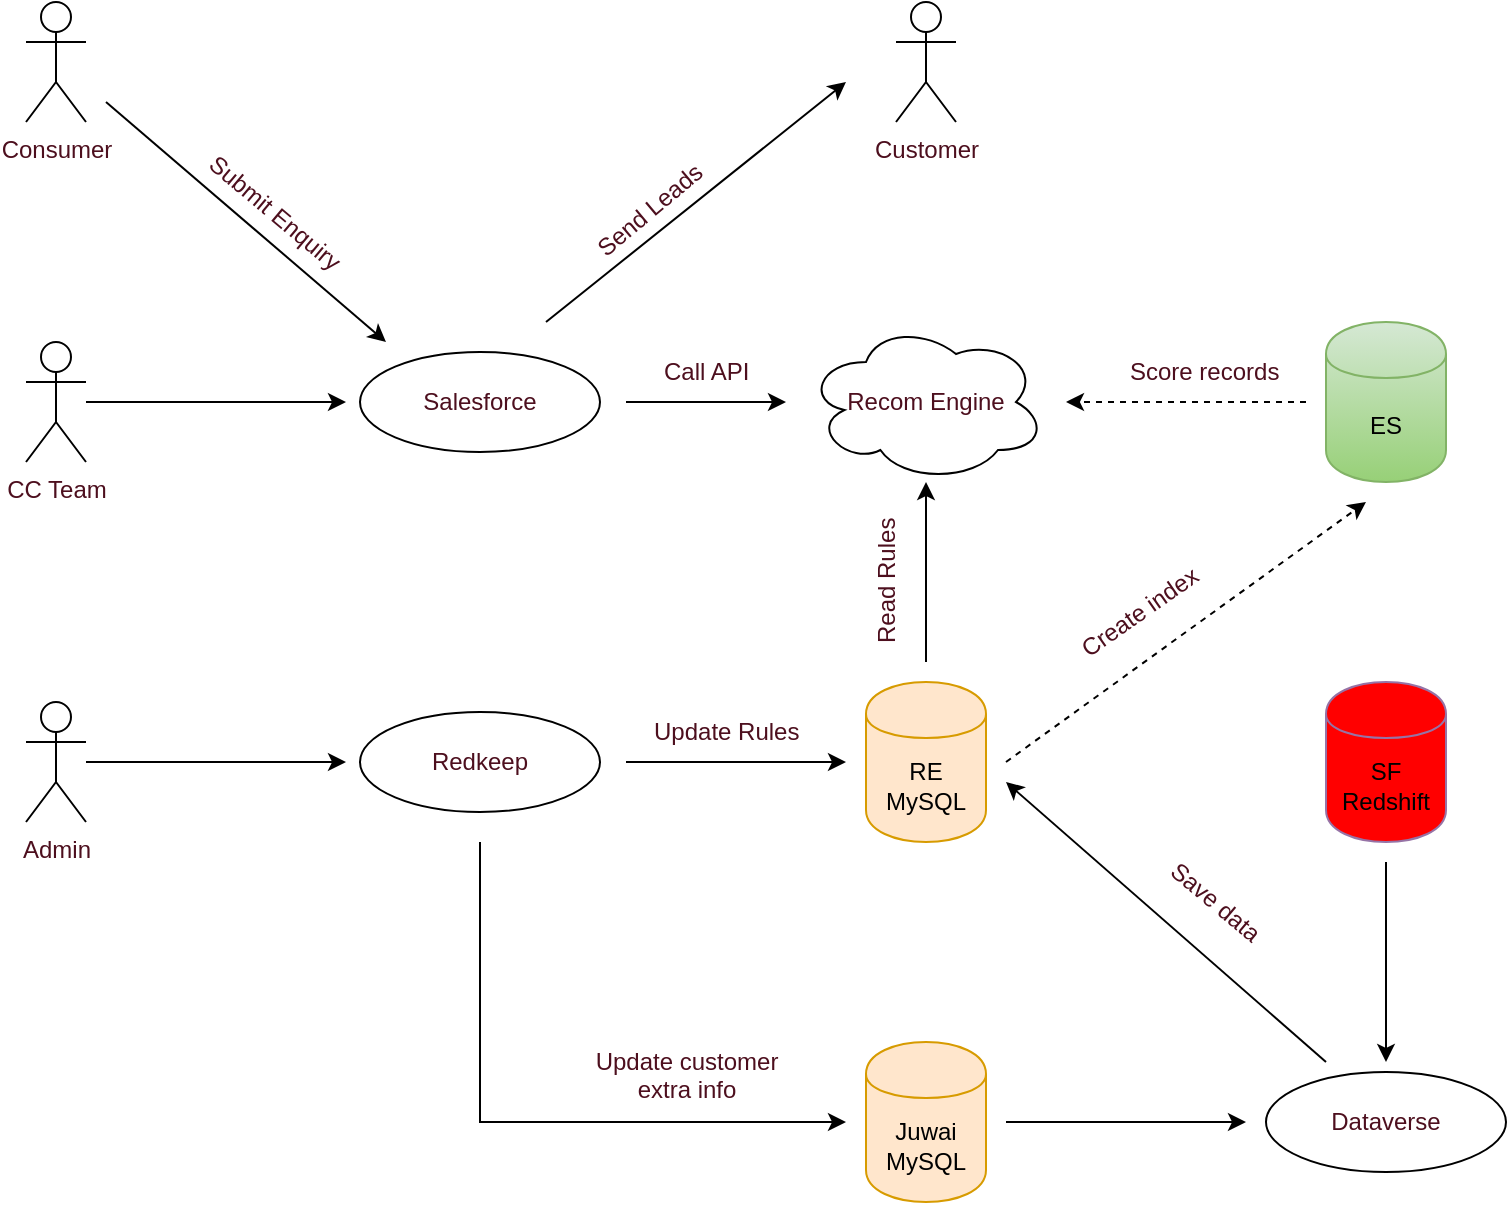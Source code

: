 <mxfile version="10.8.7" type="github"><diagram id="CFSSqudQScL56Rx5ZnmS" name="Page-1"><mxGraphModel dx="1233" dy="870" grid="1" gridSize="10" guides="1" tooltips="1" connect="1" arrows="1" fold="1" page="1" pageScale="1" pageWidth="1654" pageHeight="2336" math="0" shadow="0"><root><mxCell id="0"/><mxCell id="1" parent="0"/><mxCell id="nOxXucE2tm7b8cBk6aK5-78" style="edgeStyle=orthogonalEdgeStyle;rounded=0;orthogonalLoop=1;jettySize=auto;html=1;fontColor=#4D0F1E;" edge="1" parent="1"><mxGeometry relative="1" as="geometry"><mxPoint x="640" y="440" as="targetPoint"/><mxPoint x="640" y="530" as="sourcePoint"/></mxGeometry></mxCell><mxCell id="nOxXucE2tm7b8cBk6aK5-1" value="RE&lt;br&gt;MySQL&lt;br&gt;" style="shape=cylinder;whiteSpace=wrap;html=1;boundedLbl=1;backgroundOutline=1;fillColor=#ffe6cc;strokeColor=#d79b00;" vertex="1" parent="1"><mxGeometry x="610" y="540" width="60" height="80" as="geometry"/></mxCell><mxCell id="nOxXucE2tm7b8cBk6aK5-75" style="edgeStyle=orthogonalEdgeStyle;rounded=0;orthogonalLoop=1;jettySize=auto;html=1;fontColor=#4D0F1E;" edge="1" parent="1" source="nOxXucE2tm7b8cBk6aK5-15"><mxGeometry relative="1" as="geometry"><mxPoint x="350" y="580" as="targetPoint"/></mxGeometry></mxCell><mxCell id="nOxXucE2tm7b8cBk6aK5-15" value="Admin&lt;br&gt;" style="shape=umlActor;verticalLabelPosition=bottom;labelBackgroundColor=#ffffff;verticalAlign=top;html=1;outlineConnect=0;fontColor=#4D0F1E;" vertex="1" parent="1"><mxGeometry x="190" y="550" width="30" height="60" as="geometry"/></mxCell><mxCell id="nOxXucE2tm7b8cBk6aK5-45" style="edgeStyle=orthogonalEdgeStyle;rounded=0;orthogonalLoop=1;jettySize=auto;html=1;fontColor=#4D0F1E;" edge="1" parent="1"><mxGeometry relative="1" as="geometry"><mxPoint x="600" y="580" as="targetPoint"/><mxPoint x="490" y="580" as="sourcePoint"/><Array as="points"><mxPoint x="540" y="580"/><mxPoint x="540" y="580"/></Array></mxGeometry></mxCell><mxCell id="nOxXucE2tm7b8cBk6aK5-47" style="edgeStyle=orthogonalEdgeStyle;rounded=0;orthogonalLoop=1;jettySize=auto;html=1;fontColor=#4D0F1E;" edge="1" parent="1"><mxGeometry relative="1" as="geometry"><mxPoint x="600" y="760" as="targetPoint"/><mxPoint x="417" y="620" as="sourcePoint"/><Array as="points"><mxPoint x="417" y="760"/></Array></mxGeometry></mxCell><mxCell id="nOxXucE2tm7b8cBk6aK5-16" value="Redkeep" style="ellipse;whiteSpace=wrap;html=1;fontColor=#4D0F1E;" vertex="1" parent="1"><mxGeometry x="357" y="555" width="120" height="50" as="geometry"/></mxCell><mxCell id="nOxXucE2tm7b8cBk6aK5-80" style="edgeStyle=orthogonalEdgeStyle;rounded=0;orthogonalLoop=1;jettySize=auto;html=1;fontColor=#4D0F1E;" edge="1" parent="1"><mxGeometry relative="1" as="geometry"><mxPoint x="570" y="400" as="targetPoint"/><mxPoint x="490" y="400" as="sourcePoint"/></mxGeometry></mxCell><mxCell id="nOxXucE2tm7b8cBk6aK5-20" value="Salesforce" style="ellipse;whiteSpace=wrap;html=1;fontColor=#4D0F1E;" vertex="1" parent="1"><mxGeometry x="357" y="375" width="120" height="50" as="geometry"/></mxCell><mxCell id="nOxXucE2tm7b8cBk6aK5-76" style="edgeStyle=orthogonalEdgeStyle;rounded=0;orthogonalLoop=1;jettySize=auto;html=1;fontColor=#4D0F1E;" edge="1" parent="1" source="nOxXucE2tm7b8cBk6aK5-25"><mxGeometry relative="1" as="geometry"><mxPoint x="350" y="400" as="targetPoint"/></mxGeometry></mxCell><mxCell id="nOxXucE2tm7b8cBk6aK5-25" value="CC Team&lt;br&gt;" style="shape=umlActor;verticalLabelPosition=bottom;labelBackgroundColor=#ffffff;verticalAlign=top;html=1;outlineConnect=0;fontColor=#4D0F1E;" vertex="1" parent="1"><mxGeometry x="190" y="370" width="30" height="60" as="geometry"/></mxCell><mxCell id="nOxXucE2tm7b8cBk6aK5-82" style="edgeStyle=orthogonalEdgeStyle;rounded=0;orthogonalLoop=1;jettySize=auto;html=1;fontColor=#4D0F1E;dashed=1;" edge="1" parent="1"><mxGeometry relative="1" as="geometry"><mxPoint x="710" y="400" as="targetPoint"/><mxPoint x="830" y="400" as="sourcePoint"/></mxGeometry></mxCell><mxCell id="nOxXucE2tm7b8cBk6aK5-29" value="ES" style="shape=cylinder;whiteSpace=wrap;html=1;boundedLbl=1;backgroundOutline=1;fillColor=#d5e8d4;strokeColor=#82b366;gradientColor=#97d077;" vertex="1" parent="1"><mxGeometry x="840" y="360" width="60" height="80" as="geometry"/></mxCell><mxCell id="nOxXucE2tm7b8cBk6aK5-33" value="Call API" style="text;html=1;resizable=0;points=[];autosize=1;align=left;verticalAlign=top;spacingTop=-4;fontColor=#4D0F1E;" vertex="1" parent="1"><mxGeometry x="507" y="375" width="60" height="20" as="geometry"/></mxCell><mxCell id="nOxXucE2tm7b8cBk6aK5-51" style="edgeStyle=orthogonalEdgeStyle;rounded=0;orthogonalLoop=1;jettySize=auto;html=1;fontColor=#4D0F1E;" edge="1" parent="1"><mxGeometry relative="1" as="geometry"><mxPoint x="680" y="760" as="sourcePoint"/><mxPoint x="800" y="760" as="targetPoint"/></mxGeometry></mxCell><mxCell id="nOxXucE2tm7b8cBk6aK5-34" value="Juwai&lt;br&gt;MySQL&lt;br&gt;" style="shape=cylinder;whiteSpace=wrap;html=1;boundedLbl=1;backgroundOutline=1;fillColor=#ffe6cc;strokeColor=#d79b00;" vertex="1" parent="1"><mxGeometry x="610" y="720" width="60" height="80" as="geometry"/></mxCell><mxCell id="nOxXucE2tm7b8cBk6aK5-36" value="Update Rules" style="text;html=1;resizable=0;points=[];autosize=1;align=left;verticalAlign=top;spacingTop=-4;fontColor=#4D0F1E;" vertex="1" parent="1"><mxGeometry x="502" y="555" width="90" height="20" as="geometry"/></mxCell><mxCell id="nOxXucE2tm7b8cBk6aK5-41" value="Update customer&lt;br&gt;extra info" style="text;html=1;resizable=0;points=[];autosize=1;align=center;verticalAlign=top;spacingTop=-4;fontColor=#4D0F1E;rotation=0;" vertex="1" parent="1"><mxGeometry x="465" y="720" width="110" height="30" as="geometry"/></mxCell><mxCell id="nOxXucE2tm7b8cBk6aK5-50" style="edgeStyle=orthogonalEdgeStyle;rounded=0;orthogonalLoop=1;jettySize=auto;html=1;fontColor=#4D0F1E;" edge="1" parent="1"><mxGeometry relative="1" as="geometry"><mxPoint x="870" y="630" as="sourcePoint"/><mxPoint x="870" y="730" as="targetPoint"/></mxGeometry></mxCell><mxCell id="nOxXucE2tm7b8cBk6aK5-48" value="SF&lt;br&gt;Redshift&lt;br&gt;" style="shape=cylinder;whiteSpace=wrap;html=1;boundedLbl=1;backgroundOutline=1;fillColor=#FF0000;strokeColor=#9673a6;" vertex="1" parent="1"><mxGeometry x="840" y="540" width="60" height="80" as="geometry"/></mxCell><mxCell id="nOxXucE2tm7b8cBk6aK5-49" value="Dataverse" style="ellipse;whiteSpace=wrap;html=1;fontColor=#4D0F1E;" vertex="1" parent="1"><mxGeometry x="810" y="735" width="120" height="50" as="geometry"/></mxCell><mxCell id="nOxXucE2tm7b8cBk6aK5-55" value="Save data&lt;br&gt;" style="text;html=1;resizable=0;points=[];autosize=1;align=center;verticalAlign=top;spacingTop=-4;fontColor=#4D0F1E;rotation=40;" vertex="1" parent="1"><mxGeometry x="750" y="640" width="70" height="20" as="geometry"/></mxCell><mxCell id="nOxXucE2tm7b8cBk6aK5-62" value="Consumer&lt;br&gt;" style="shape=umlActor;verticalLabelPosition=bottom;labelBackgroundColor=#ffffff;verticalAlign=top;html=1;outlineConnect=0;fontColor=#4D0F1E;" vertex="1" parent="1"><mxGeometry x="190" y="200" width="30" height="60" as="geometry"/></mxCell><mxCell id="nOxXucE2tm7b8cBk6aK5-65" value="Customer&lt;br&gt;" style="shape=umlActor;verticalLabelPosition=bottom;labelBackgroundColor=#ffffff;verticalAlign=top;html=1;outlineConnect=0;fontColor=#4D0F1E;" vertex="1" parent="1"><mxGeometry x="625" y="200" width="30" height="60" as="geometry"/></mxCell><mxCell id="nOxXucE2tm7b8cBk6aK5-64" value="Submit Enquiry" style="text;html=1;resizable=0;points=[];autosize=1;align=left;verticalAlign=top;spacingTop=-4;fontColor=#4D0F1E;rotation=40;" vertex="1" parent="1"><mxGeometry x="270" y="300" width="100" height="20" as="geometry"/></mxCell><mxCell id="nOxXucE2tm7b8cBk6aK5-66" value="" style="endArrow=classic;html=1;fontColor=#4D0F1E;" edge="1" parent="1"><mxGeometry width="50" height="50" relative="1" as="geometry"><mxPoint x="450" y="360" as="sourcePoint"/><mxPoint x="600" y="240" as="targetPoint"/></mxGeometry></mxCell><mxCell id="nOxXucE2tm7b8cBk6aK5-67" value="Send Leads" style="text;html=1;resizable=0;points=[];autosize=1;align=left;verticalAlign=top;spacingTop=-4;fontColor=#4D0F1E;rotation=-40;" vertex="1" parent="1"><mxGeometry x="467" y="290" width="80" height="20" as="geometry"/></mxCell><mxCell id="nOxXucE2tm7b8cBk6aK5-69" value="Read Rules" style="text;html=1;resizable=0;points=[];autosize=1;align=left;verticalAlign=top;spacingTop=-4;fontColor=#4D0F1E;rotation=-90;" vertex="1" parent="1"><mxGeometry x="580" y="472.5" width="80" height="20" as="geometry"/></mxCell><mxCell id="nOxXucE2tm7b8cBk6aK5-73" value="Score records" style="text;html=1;resizable=0;points=[];autosize=1;align=left;verticalAlign=top;spacingTop=-4;fontColor=#4D0F1E;" vertex="1" parent="1"><mxGeometry x="740" y="375" width="90" height="20" as="geometry"/></mxCell><mxCell id="nOxXucE2tm7b8cBk6aK5-83" value="Recom Engine" style="ellipse;shape=cloud;whiteSpace=wrap;html=1;fontColor=#4D0F1E;align=center;" vertex="1" parent="1"><mxGeometry x="580" y="360" width="120" height="80" as="geometry"/></mxCell><mxCell id="nOxXucE2tm7b8cBk6aK5-84" value="" style="endArrow=classic;html=1;fontColor=#4D0F1E;dashed=1;" edge="1" parent="1"><mxGeometry width="50" height="50" relative="1" as="geometry"><mxPoint x="680" y="580" as="sourcePoint"/><mxPoint x="860" y="450" as="targetPoint"/></mxGeometry></mxCell><mxCell id="nOxXucE2tm7b8cBk6aK5-85" value="Create index" style="text;html=1;resizable=0;points=[];autosize=1;align=left;verticalAlign=top;spacingTop=-4;fontColor=#4D0F1E;rotation=-35;" vertex="1" parent="1"><mxGeometry x="710" y="492.5" width="80" height="20" as="geometry"/></mxCell><mxCell id="nOxXucE2tm7b8cBk6aK5-87" value="" style="endArrow=classic;html=1;fontColor=#4D0F1E;" edge="1" parent="1"><mxGeometry width="50" height="50" relative="1" as="geometry"><mxPoint x="840" y="730" as="sourcePoint"/><mxPoint x="680" y="590" as="targetPoint"/></mxGeometry></mxCell><mxCell id="nOxXucE2tm7b8cBk6aK5-88" value="" style="endArrow=classic;html=1;fontColor=#4D0F1E;" edge="1" parent="1"><mxGeometry width="50" height="50" relative="1" as="geometry"><mxPoint x="230" y="250" as="sourcePoint"/><mxPoint x="370" y="370" as="targetPoint"/></mxGeometry></mxCell></root></mxGraphModel></diagram></mxfile>